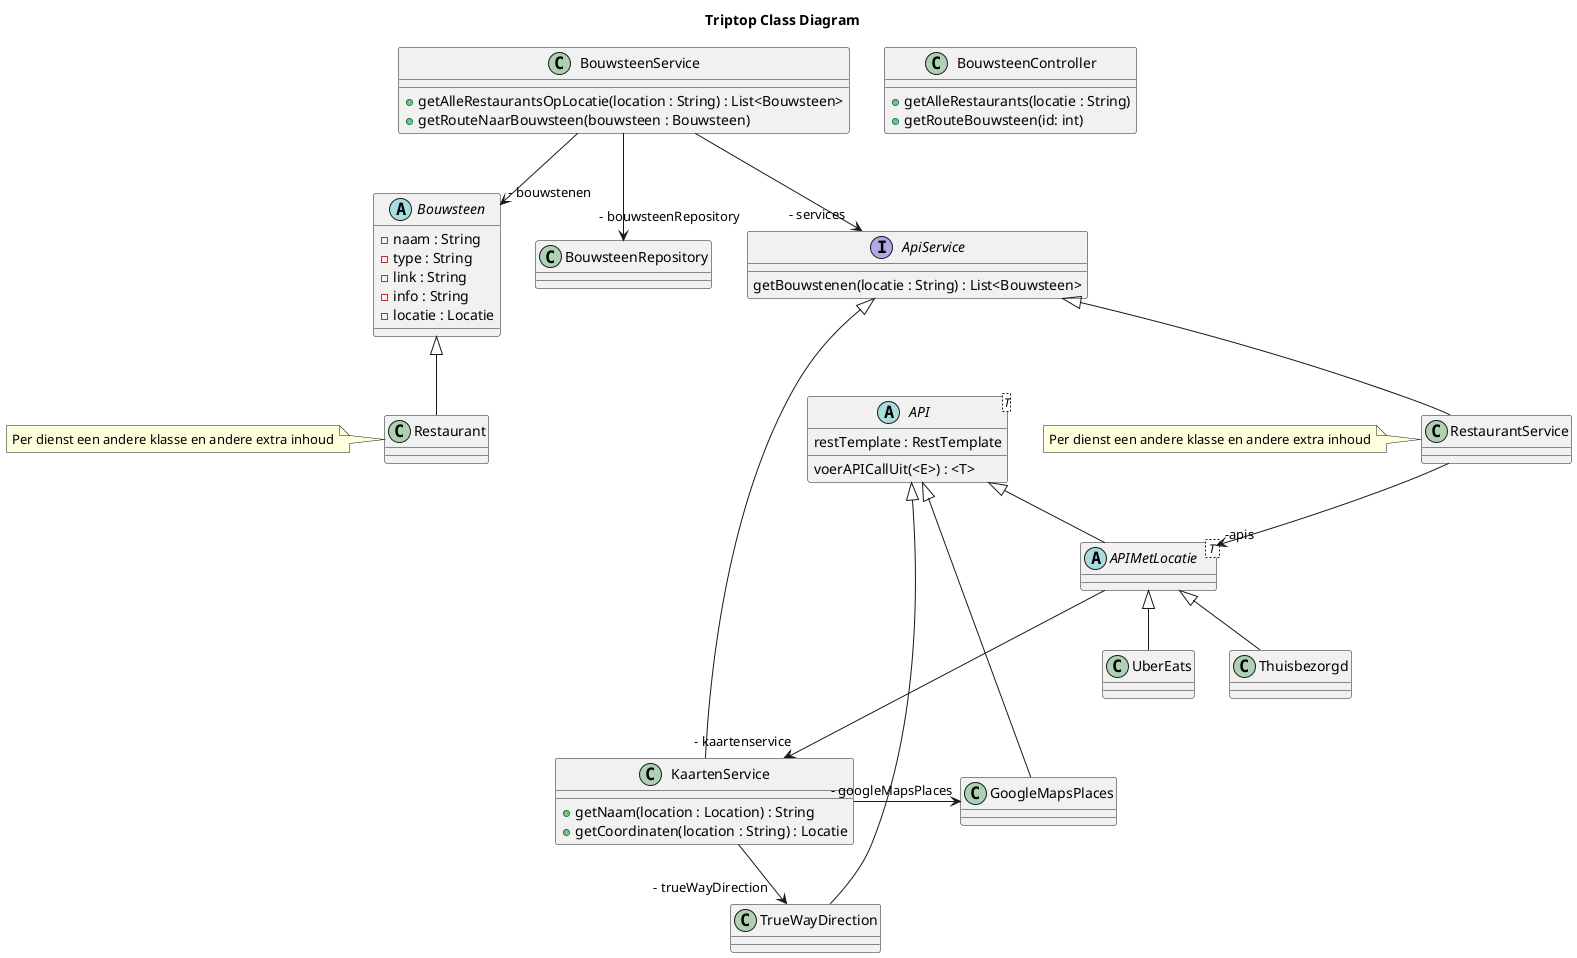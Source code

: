 @startuml
title Triptop Class Diagram

class BouwsteenService{
  +getAlleRestaurantsOpLocatie(location : String) : List<Bouwsteen>
  +getRouteNaarBouwsteen(bouwsteen : Bouwsteen)
}

class BouwsteenRepository {
}
abstract class Bouwsteen {
    - naam : String
    - type : String
    - link : String
    - info : String
    - locatie : Locatie
}

class Restaurant
note left: Per dienst een andere klasse en andere extra inhoud

interface ApiService{
    getBouwstenen(locatie : String) : List<Bouwsteen>
}

class KaartenService{
    +getNaam(location : Location) : String
    +getCoordinaten(location : String) : Locatie
}

abstract class API <T> {
    restTemplate : RestTemplate
    voerAPICallUit(<E>) : <T>
}

abstract class APIMetLocatie < T >

class BouwsteenController {
    +getAlleRestaurants(locatie : String)
    +getRouteBouwsteen(id: int)
}

class UberEats
class Thuisbezorgd
class GoogleMapsPlaces
class TrueWayDirection
class RestaurantService
note left: Per dienst een andere klasse en andere extra inhoud

BouwsteenService -->"- bouwstenen" Bouwsteen
Bouwsteen ^-- Restaurant
BouwsteenService -->" - services" ApiService
ApiService ^-- RestaurantService
API ^-- APIMetLocatie
APIMetLocatie ---> "- kaartenservice" KaartenService
APIMetLocatie ^-- UberEats
APIMetLocatie ^-- Thuisbezorgd
ApiService ^-- KaartenService
RestaurantService --> "-apis" APIMetLocatie
API ^-- TrueWayDirection
API ^-- GoogleMapsPlaces
KaartenService -->"- trueWayDirection" TrueWayDirection
KaartenService ->"- googleMapsPlaces" GoogleMapsPlaces
BouwsteenService --> "- bouwsteenRepository" BouwsteenRepository
@enduml